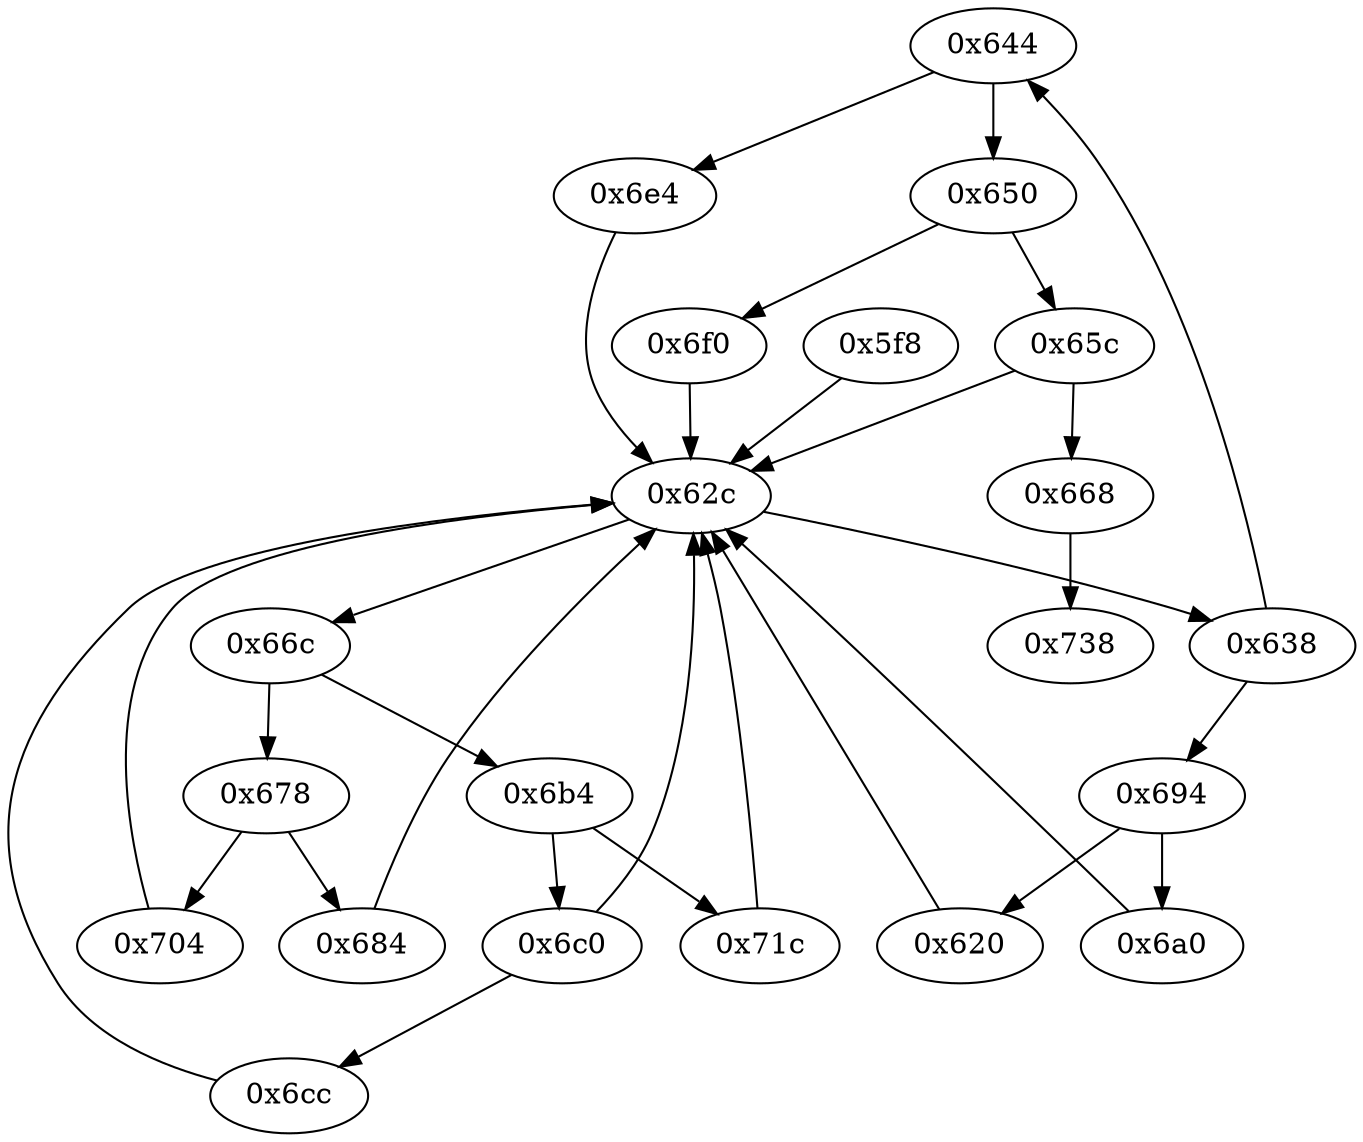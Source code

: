 strict digraph "" {
	"0x644"	 [opcode="[u'ldr', u'cmp', u'b']"];
	"0x650"	 [opcode="[u'ldr', u'cmp', u'b']"];
	"0x644" -> "0x650";
	"0x6e4"	 [opcode="[u'mov', u'mov', u'b']"];
	"0x644" -> "0x6e4";
	"0x704"	 [opcode="[u'ldrb', u'ldr', u'ldr', u'cmp', u'mov', u'b']"];
	"0x62c"	 [opcode="[u'ldr', u'cmp', u'b']"];
	"0x704" -> "0x62c";
	"0x684"	 [opcode="[u'ldr', u'cmp', u'ldr', u'b']"];
	"0x684" -> "0x62c";
	"0x6f0"	 [opcode="[u'ldr', u'ldrb', u'str', u'ldr', u'b']"];
	"0x650" -> "0x6f0";
	"0x65c"	 [opcode="[u'ldr', u'cmp', u'b']"];
	"0x650" -> "0x65c";
	"0x668"	 [opcode="[u'b']"];
	"0x738"	 [opcode="[u'mov', u'sub', u'pop']"];
	"0x668" -> "0x738";
	"0x678"	 [opcode="[u'ldr', u'cmp', u'b']"];
	"0x678" -> "0x704";
	"0x678" -> "0x684";
	"0x66c"	 [opcode="[u'ldr', u'cmp', u'b']"];
	"0x66c" -> "0x678";
	"0x6b4"	 [opcode="[u'ldr', u'cmp', u'b']"];
	"0x66c" -> "0x6b4";
	"0x62c" -> "0x66c";
	"0x638"	 [opcode="[u'ldr', u'cmp', u'b']"];
	"0x62c" -> "0x638";
	"0x620"	 [opcode="[u'ldr', u'cmp', u'ldr']"];
	"0x620" -> "0x62c";
	"0x694"	 [opcode="[u'ldr', u'cmp', u'b']"];
	"0x694" -> "0x620";
	"0x6a0"	 [opcode="[u'ldr', u'bl', u'str', u'ldr', u'b']"];
	"0x694" -> "0x6a0";
	"0x71c"	 [opcode="[u'ldr', u'ldr', u'mov', u'bl', u'mov', u'mov', u'b']"];
	"0x71c" -> "0x62c";
	"0x6a0" -> "0x62c";
	"0x6c0"	 [opcode="[u'ldr', u'cmp', u'b']"];
	"0x6c0" -> "0x62c";
	"0x6cc"	 [opcode="[u'cmp', u'mov', u'mov', u'strb', u'ldr', u'b']"];
	"0x6c0" -> "0x6cc";
	"0x638" -> "0x644";
	"0x638" -> "0x694";
	"0x6b4" -> "0x71c";
	"0x6b4" -> "0x6c0";
	"0x6f0" -> "0x62c";
	"0x65c" -> "0x668";
	"0x65c" -> "0x62c";
	"0x6e4" -> "0x62c";
	"0x6cc" -> "0x62c";
	"0x5f8"	 [opcode="[u'push', u'add', u'sub', u'mov', u'ldr', u'mov', u'ldr', u'ldr', u'add', u'b']"];
	"0x5f8" -> "0x62c";
}
